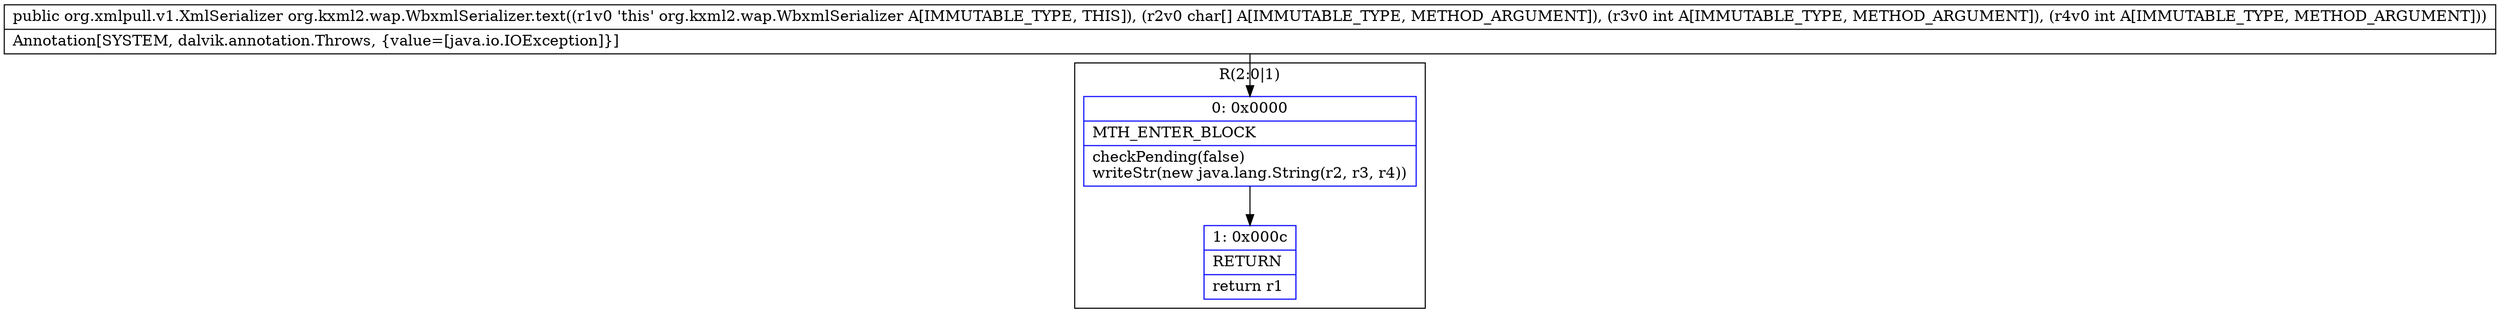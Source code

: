 digraph "CFG fororg.kxml2.wap.WbxmlSerializer.text([CII)Lorg\/xmlpull\/v1\/XmlSerializer;" {
subgraph cluster_Region_1410872284 {
label = "R(2:0|1)";
node [shape=record,color=blue];
Node_0 [shape=record,label="{0\:\ 0x0000|MTH_ENTER_BLOCK\l|checkPending(false)\lwriteStr(new java.lang.String(r2, r3, r4))\l}"];
Node_1 [shape=record,label="{1\:\ 0x000c|RETURN\l|return r1\l}"];
}
MethodNode[shape=record,label="{public org.xmlpull.v1.XmlSerializer org.kxml2.wap.WbxmlSerializer.text((r1v0 'this' org.kxml2.wap.WbxmlSerializer A[IMMUTABLE_TYPE, THIS]), (r2v0 char[] A[IMMUTABLE_TYPE, METHOD_ARGUMENT]), (r3v0 int A[IMMUTABLE_TYPE, METHOD_ARGUMENT]), (r4v0 int A[IMMUTABLE_TYPE, METHOD_ARGUMENT]))  | Annotation[SYSTEM, dalvik.annotation.Throws, \{value=[java.io.IOException]\}]\l}"];
MethodNode -> Node_0;
Node_0 -> Node_1;
}

